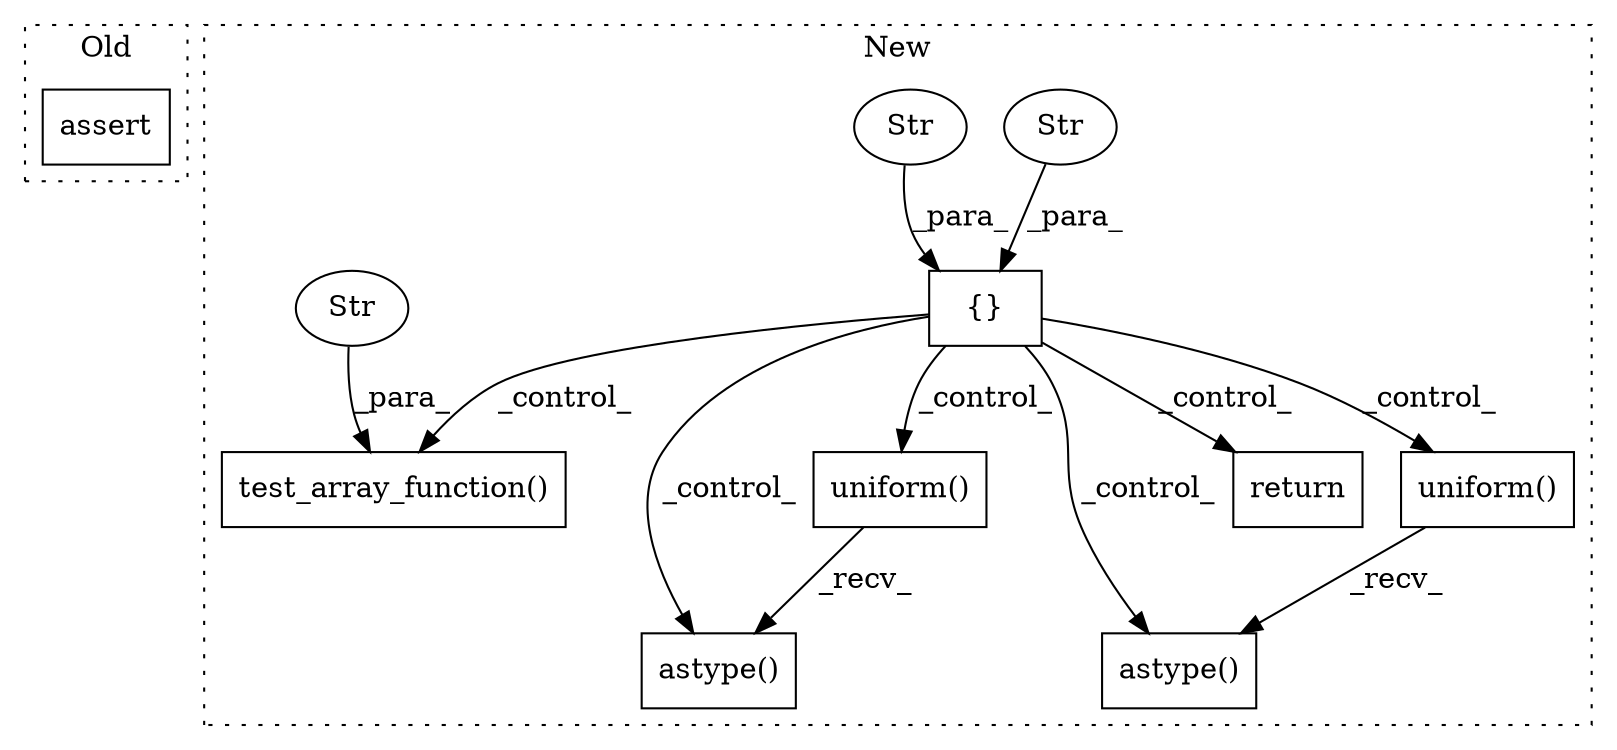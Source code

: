 digraph G {
subgraph cluster0 {
1 [label="assert" a="65" s="27985" l="7" shape="box"];
label = "Old";
style="dotted";
}
subgraph cluster1 {
2 [label="uniform()" a="75" s="21443" l="224" shape="box"];
3 [label="astype()" a="75" s="21443,21683" l="232,1" shape="box"];
4 [label="{}" a="59" s="20949,20964" l="1,0" shape="box"];
5 [label="Str" a="66" s="20950" l="7" shape="ellipse"];
6 [label="Str" a="66" s="20959" l="5" shape="ellipse"];
7 [label="astype()" a="75" s="21344,21395" l="43,1" shape="box"];
8 [label="uniform()" a="75" s="21344" l="35" shape="box"];
9 [label="test_array_function()" a="75" s="21689,21902" l="37,186" shape="box"];
10 [label="Str" a="66" s="21884" l="18" shape="ellipse"];
11 [label="return" a="93" s="21214" l="6" shape="box"];
label = "New";
style="dotted";
}
2 -> 3 [label="_recv_"];
4 -> 2 [label="_control_"];
4 -> 9 [label="_control_"];
4 -> 8 [label="_control_"];
4 -> 3 [label="_control_"];
4 -> 11 [label="_control_"];
4 -> 7 [label="_control_"];
5 -> 4 [label="_para_"];
6 -> 4 [label="_para_"];
8 -> 7 [label="_recv_"];
10 -> 9 [label="_para_"];
}
